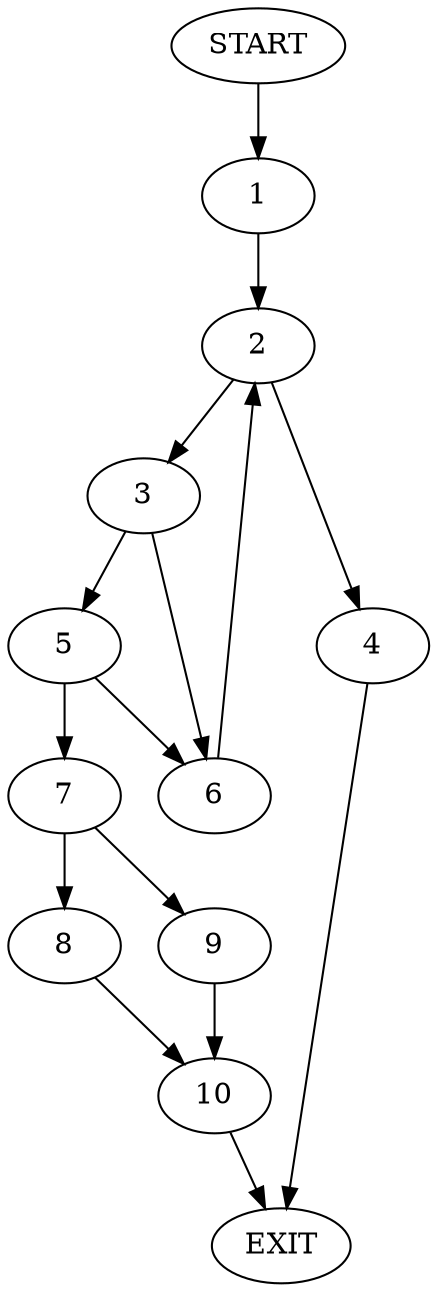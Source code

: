 digraph {
0 [label="START"]
11 [label="EXIT"]
0 -> 1
1 -> 2
2 -> 3
2 -> 4
4 -> 11
3 -> 5
3 -> 6
5 -> 7
5 -> 6
6 -> 2
7 -> 8
7 -> 9
9 -> 10
8 -> 10
10 -> 11
}
